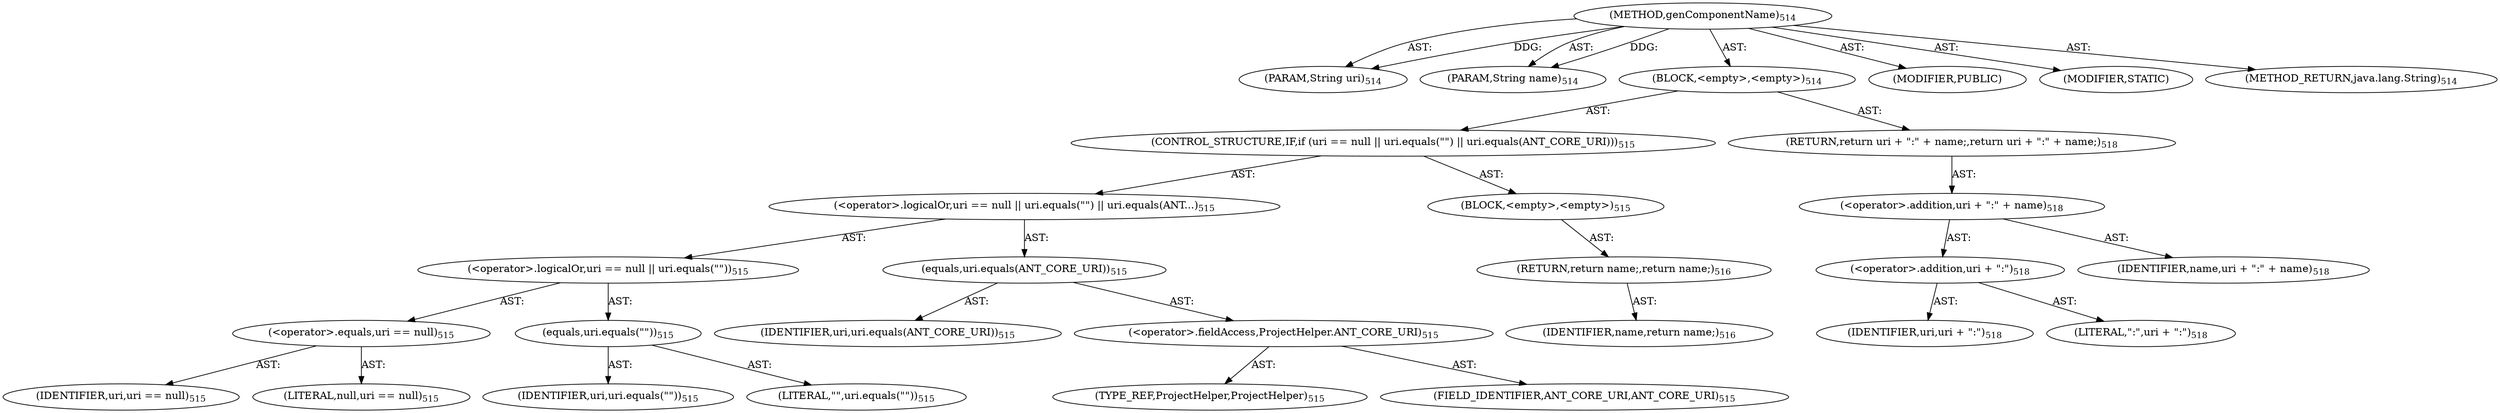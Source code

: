 digraph "genComponentName" {  
"111669149710" [label = <(METHOD,genComponentName)<SUB>514</SUB>> ]
"115964117023" [label = <(PARAM,String uri)<SUB>514</SUB>> ]
"115964117024" [label = <(PARAM,String name)<SUB>514</SUB>> ]
"25769803825" [label = <(BLOCK,&lt;empty&gt;,&lt;empty&gt;)<SUB>514</SUB>> ]
"47244640286" [label = <(CONTROL_STRUCTURE,IF,if (uri == null || uri.equals(&quot;&quot;) || uri.equals(ANT_CORE_URI)))<SUB>515</SUB>> ]
"30064771217" [label = <(&lt;operator&gt;.logicalOr,uri == null || uri.equals(&quot;&quot;) || uri.equals(ANT...)<SUB>515</SUB>> ]
"30064771218" [label = <(&lt;operator&gt;.logicalOr,uri == null || uri.equals(&quot;&quot;))<SUB>515</SUB>> ]
"30064771219" [label = <(&lt;operator&gt;.equals,uri == null)<SUB>515</SUB>> ]
"68719476883" [label = <(IDENTIFIER,uri,uri == null)<SUB>515</SUB>> ]
"90194313244" [label = <(LITERAL,null,uri == null)<SUB>515</SUB>> ]
"30064771220" [label = <(equals,uri.equals(&quot;&quot;))<SUB>515</SUB>> ]
"68719476884" [label = <(IDENTIFIER,uri,uri.equals(&quot;&quot;))<SUB>515</SUB>> ]
"90194313245" [label = <(LITERAL,&quot;&quot;,uri.equals(&quot;&quot;))<SUB>515</SUB>> ]
"30064771221" [label = <(equals,uri.equals(ANT_CORE_URI))<SUB>515</SUB>> ]
"68719476885" [label = <(IDENTIFIER,uri,uri.equals(ANT_CORE_URI))<SUB>515</SUB>> ]
"30064771222" [label = <(&lt;operator&gt;.fieldAccess,ProjectHelper.ANT_CORE_URI)<SUB>515</SUB>> ]
"180388626442" [label = <(TYPE_REF,ProjectHelper,ProjectHelper)<SUB>515</SUB>> ]
"55834574859" [label = <(FIELD_IDENTIFIER,ANT_CORE_URI,ANT_CORE_URI)<SUB>515</SUB>> ]
"25769803826" [label = <(BLOCK,&lt;empty&gt;,&lt;empty&gt;)<SUB>515</SUB>> ]
"146028888073" [label = <(RETURN,return name;,return name;)<SUB>516</SUB>> ]
"68719476886" [label = <(IDENTIFIER,name,return name;)<SUB>516</SUB>> ]
"146028888074" [label = <(RETURN,return uri + &quot;:&quot; + name;,return uri + &quot;:&quot; + name;)<SUB>518</SUB>> ]
"30064771223" [label = <(&lt;operator&gt;.addition,uri + &quot;:&quot; + name)<SUB>518</SUB>> ]
"30064771224" [label = <(&lt;operator&gt;.addition,uri + &quot;:&quot;)<SUB>518</SUB>> ]
"68719476887" [label = <(IDENTIFIER,uri,uri + &quot;:&quot;)<SUB>518</SUB>> ]
"90194313246" [label = <(LITERAL,&quot;:&quot;,uri + &quot;:&quot;)<SUB>518</SUB>> ]
"68719476888" [label = <(IDENTIFIER,name,uri + &quot;:&quot; + name)<SUB>518</SUB>> ]
"133143986215" [label = <(MODIFIER,PUBLIC)> ]
"133143986216" [label = <(MODIFIER,STATIC)> ]
"128849018894" [label = <(METHOD_RETURN,java.lang.String)<SUB>514</SUB>> ]
  "111669149710" -> "115964117023"  [ label = "AST: "] 
  "111669149710" -> "115964117024"  [ label = "AST: "] 
  "111669149710" -> "25769803825"  [ label = "AST: "] 
  "111669149710" -> "133143986215"  [ label = "AST: "] 
  "111669149710" -> "133143986216"  [ label = "AST: "] 
  "111669149710" -> "128849018894"  [ label = "AST: "] 
  "25769803825" -> "47244640286"  [ label = "AST: "] 
  "25769803825" -> "146028888074"  [ label = "AST: "] 
  "47244640286" -> "30064771217"  [ label = "AST: "] 
  "47244640286" -> "25769803826"  [ label = "AST: "] 
  "30064771217" -> "30064771218"  [ label = "AST: "] 
  "30064771217" -> "30064771221"  [ label = "AST: "] 
  "30064771218" -> "30064771219"  [ label = "AST: "] 
  "30064771218" -> "30064771220"  [ label = "AST: "] 
  "30064771219" -> "68719476883"  [ label = "AST: "] 
  "30064771219" -> "90194313244"  [ label = "AST: "] 
  "30064771220" -> "68719476884"  [ label = "AST: "] 
  "30064771220" -> "90194313245"  [ label = "AST: "] 
  "30064771221" -> "68719476885"  [ label = "AST: "] 
  "30064771221" -> "30064771222"  [ label = "AST: "] 
  "30064771222" -> "180388626442"  [ label = "AST: "] 
  "30064771222" -> "55834574859"  [ label = "AST: "] 
  "25769803826" -> "146028888073"  [ label = "AST: "] 
  "146028888073" -> "68719476886"  [ label = "AST: "] 
  "146028888074" -> "30064771223"  [ label = "AST: "] 
  "30064771223" -> "30064771224"  [ label = "AST: "] 
  "30064771223" -> "68719476888"  [ label = "AST: "] 
  "30064771224" -> "68719476887"  [ label = "AST: "] 
  "30064771224" -> "90194313246"  [ label = "AST: "] 
  "111669149710" -> "115964117023"  [ label = "DDG: "] 
  "111669149710" -> "115964117024"  [ label = "DDG: "] 
}
